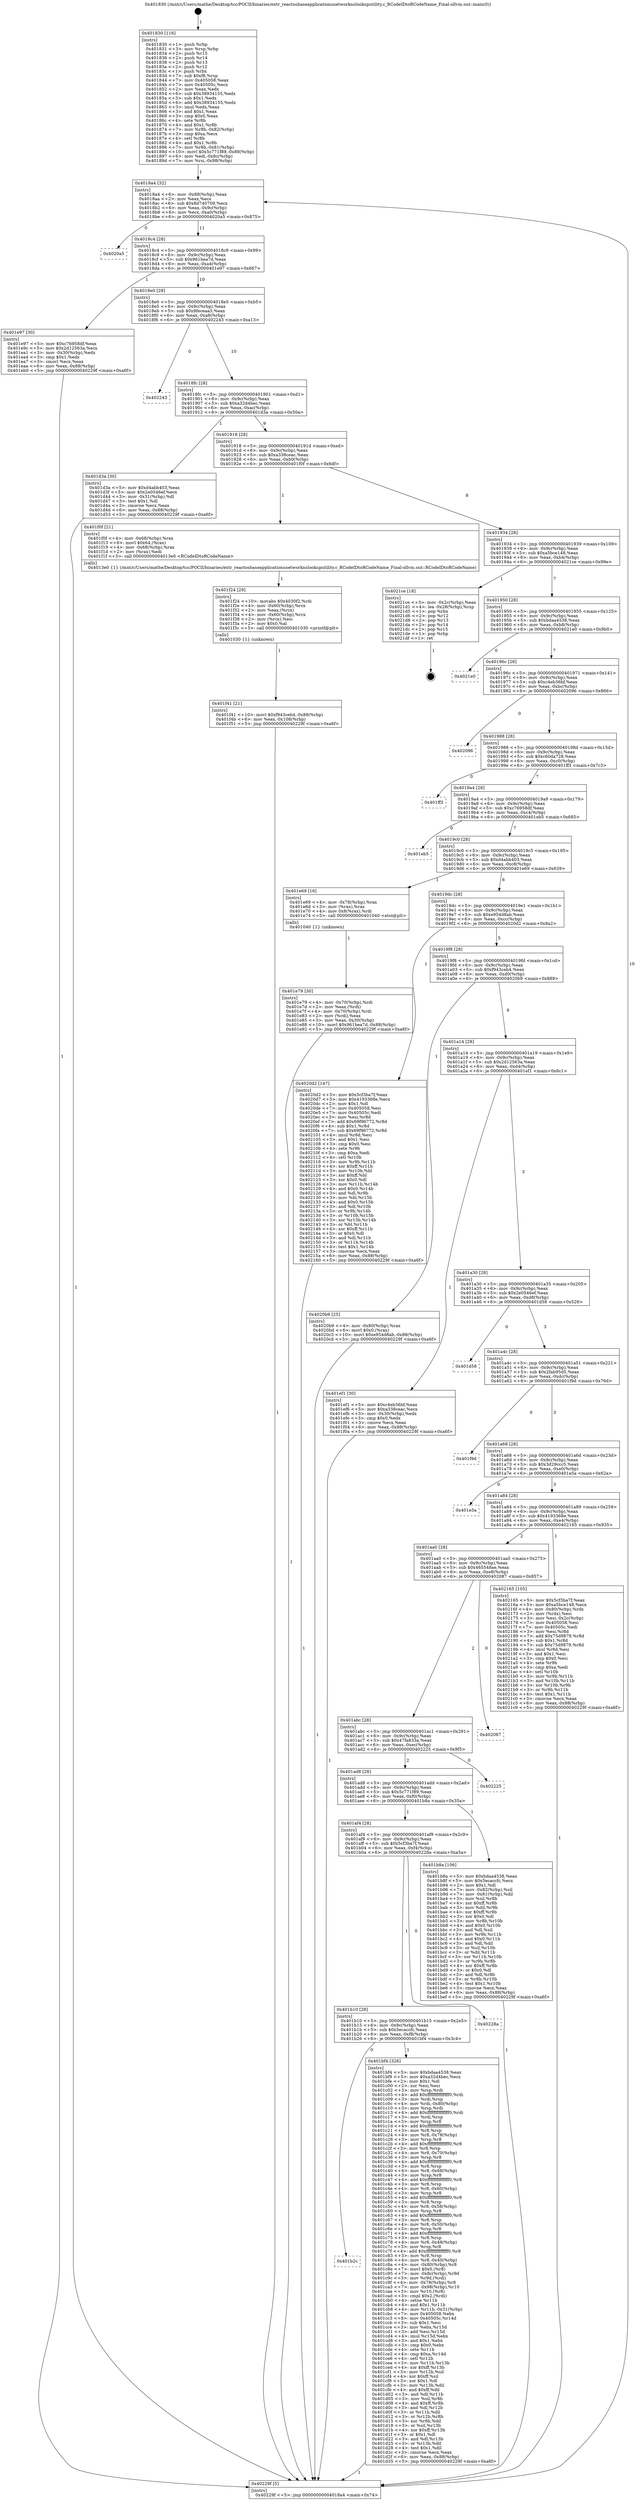 digraph "0x401830" {
  label = "0x401830 (/mnt/c/Users/mathe/Desktop/tcc/POCII/binaries/extr_reactosbaseapplicationsnetworknslookuputility.c_RCodeIDtoRCodeName_Final-ollvm.out::main(0))"
  labelloc = "t"
  node[shape=record]

  Entry [label="",width=0.3,height=0.3,shape=circle,fillcolor=black,style=filled]
  "0x4018a4" [label="{
     0x4018a4 [32]\l
     | [instrs]\l
     &nbsp;&nbsp;0x4018a4 \<+6\>: mov -0x88(%rbp),%eax\l
     &nbsp;&nbsp;0x4018aa \<+2\>: mov %eax,%ecx\l
     &nbsp;&nbsp;0x4018ac \<+6\>: sub $0x8d740709,%ecx\l
     &nbsp;&nbsp;0x4018b2 \<+6\>: mov %eax,-0x9c(%rbp)\l
     &nbsp;&nbsp;0x4018b8 \<+6\>: mov %ecx,-0xa0(%rbp)\l
     &nbsp;&nbsp;0x4018be \<+6\>: je 00000000004020a5 \<main+0x875\>\l
  }"]
  "0x4020a5" [label="{
     0x4020a5\l
  }", style=dashed]
  "0x4018c4" [label="{
     0x4018c4 [28]\l
     | [instrs]\l
     &nbsp;&nbsp;0x4018c4 \<+5\>: jmp 00000000004018c9 \<main+0x99\>\l
     &nbsp;&nbsp;0x4018c9 \<+6\>: mov -0x9c(%rbp),%eax\l
     &nbsp;&nbsp;0x4018cf \<+5\>: sub $0x961bea7d,%eax\l
     &nbsp;&nbsp;0x4018d4 \<+6\>: mov %eax,-0xa4(%rbp)\l
     &nbsp;&nbsp;0x4018da \<+6\>: je 0000000000401e97 \<main+0x667\>\l
  }"]
  Exit [label="",width=0.3,height=0.3,shape=circle,fillcolor=black,style=filled,peripheries=2]
  "0x401e97" [label="{
     0x401e97 [30]\l
     | [instrs]\l
     &nbsp;&nbsp;0x401e97 \<+5\>: mov $0xc76958df,%eax\l
     &nbsp;&nbsp;0x401e9c \<+5\>: mov $0x2d12563a,%ecx\l
     &nbsp;&nbsp;0x401ea1 \<+3\>: mov -0x30(%rbp),%edx\l
     &nbsp;&nbsp;0x401ea4 \<+3\>: cmp $0x1,%edx\l
     &nbsp;&nbsp;0x401ea7 \<+3\>: cmovl %ecx,%eax\l
     &nbsp;&nbsp;0x401eaa \<+6\>: mov %eax,-0x88(%rbp)\l
     &nbsp;&nbsp;0x401eb0 \<+5\>: jmp 000000000040229f \<main+0xa6f\>\l
  }"]
  "0x4018e0" [label="{
     0x4018e0 [28]\l
     | [instrs]\l
     &nbsp;&nbsp;0x4018e0 \<+5\>: jmp 00000000004018e5 \<main+0xb5\>\l
     &nbsp;&nbsp;0x4018e5 \<+6\>: mov -0x9c(%rbp),%eax\l
     &nbsp;&nbsp;0x4018eb \<+5\>: sub $0x9feceaa3,%eax\l
     &nbsp;&nbsp;0x4018f0 \<+6\>: mov %eax,-0xa8(%rbp)\l
     &nbsp;&nbsp;0x4018f6 \<+6\>: je 0000000000402243 \<main+0xa13\>\l
  }"]
  "0x401f41" [label="{
     0x401f41 [21]\l
     | [instrs]\l
     &nbsp;&nbsp;0x401f41 \<+10\>: movl $0xf943ceb4,-0x88(%rbp)\l
     &nbsp;&nbsp;0x401f4b \<+6\>: mov %eax,-0x108(%rbp)\l
     &nbsp;&nbsp;0x401f51 \<+5\>: jmp 000000000040229f \<main+0xa6f\>\l
  }"]
  "0x402243" [label="{
     0x402243\l
  }", style=dashed]
  "0x4018fc" [label="{
     0x4018fc [28]\l
     | [instrs]\l
     &nbsp;&nbsp;0x4018fc \<+5\>: jmp 0000000000401901 \<main+0xd1\>\l
     &nbsp;&nbsp;0x401901 \<+6\>: mov -0x9c(%rbp),%eax\l
     &nbsp;&nbsp;0x401907 \<+5\>: sub $0xa32d4bec,%eax\l
     &nbsp;&nbsp;0x40190c \<+6\>: mov %eax,-0xac(%rbp)\l
     &nbsp;&nbsp;0x401912 \<+6\>: je 0000000000401d3a \<main+0x50a\>\l
  }"]
  "0x401f24" [label="{
     0x401f24 [29]\l
     | [instrs]\l
     &nbsp;&nbsp;0x401f24 \<+10\>: movabs $0x4030f2,%rdi\l
     &nbsp;&nbsp;0x401f2e \<+4\>: mov -0x60(%rbp),%rcx\l
     &nbsp;&nbsp;0x401f32 \<+2\>: mov %eax,(%rcx)\l
     &nbsp;&nbsp;0x401f34 \<+4\>: mov -0x60(%rbp),%rcx\l
     &nbsp;&nbsp;0x401f38 \<+2\>: mov (%rcx),%esi\l
     &nbsp;&nbsp;0x401f3a \<+2\>: mov $0x0,%al\l
     &nbsp;&nbsp;0x401f3c \<+5\>: call 0000000000401030 \<printf@plt\>\l
     | [calls]\l
     &nbsp;&nbsp;0x401030 \{1\} (unknown)\l
  }"]
  "0x401d3a" [label="{
     0x401d3a [30]\l
     | [instrs]\l
     &nbsp;&nbsp;0x401d3a \<+5\>: mov $0xd4abb403,%eax\l
     &nbsp;&nbsp;0x401d3f \<+5\>: mov $0x2e0546ef,%ecx\l
     &nbsp;&nbsp;0x401d44 \<+3\>: mov -0x31(%rbp),%dl\l
     &nbsp;&nbsp;0x401d47 \<+3\>: test $0x1,%dl\l
     &nbsp;&nbsp;0x401d4a \<+3\>: cmovne %ecx,%eax\l
     &nbsp;&nbsp;0x401d4d \<+6\>: mov %eax,-0x88(%rbp)\l
     &nbsp;&nbsp;0x401d53 \<+5\>: jmp 000000000040229f \<main+0xa6f\>\l
  }"]
  "0x401918" [label="{
     0x401918 [28]\l
     | [instrs]\l
     &nbsp;&nbsp;0x401918 \<+5\>: jmp 000000000040191d \<main+0xed\>\l
     &nbsp;&nbsp;0x40191d \<+6\>: mov -0x9c(%rbp),%eax\l
     &nbsp;&nbsp;0x401923 \<+5\>: sub $0xa338ceac,%eax\l
     &nbsp;&nbsp;0x401928 \<+6\>: mov %eax,-0xb0(%rbp)\l
     &nbsp;&nbsp;0x40192e \<+6\>: je 0000000000401f0f \<main+0x6df\>\l
  }"]
  "0x401e79" [label="{
     0x401e79 [30]\l
     | [instrs]\l
     &nbsp;&nbsp;0x401e79 \<+4\>: mov -0x70(%rbp),%rdi\l
     &nbsp;&nbsp;0x401e7d \<+2\>: mov %eax,(%rdi)\l
     &nbsp;&nbsp;0x401e7f \<+4\>: mov -0x70(%rbp),%rdi\l
     &nbsp;&nbsp;0x401e83 \<+2\>: mov (%rdi),%eax\l
     &nbsp;&nbsp;0x401e85 \<+3\>: mov %eax,-0x30(%rbp)\l
     &nbsp;&nbsp;0x401e88 \<+10\>: movl $0x961bea7d,-0x88(%rbp)\l
     &nbsp;&nbsp;0x401e92 \<+5\>: jmp 000000000040229f \<main+0xa6f\>\l
  }"]
  "0x401f0f" [label="{
     0x401f0f [21]\l
     | [instrs]\l
     &nbsp;&nbsp;0x401f0f \<+4\>: mov -0x68(%rbp),%rax\l
     &nbsp;&nbsp;0x401f13 \<+6\>: movl $0x64,(%rax)\l
     &nbsp;&nbsp;0x401f19 \<+4\>: mov -0x68(%rbp),%rax\l
     &nbsp;&nbsp;0x401f1d \<+2\>: mov (%rax),%edi\l
     &nbsp;&nbsp;0x401f1f \<+5\>: call 00000000004013e0 \<RCodeIDtoRCodeName\>\l
     | [calls]\l
     &nbsp;&nbsp;0x4013e0 \{1\} (/mnt/c/Users/mathe/Desktop/tcc/POCII/binaries/extr_reactosbaseapplicationsnetworknslookuputility.c_RCodeIDtoRCodeName_Final-ollvm.out::RCodeIDtoRCodeName)\l
  }"]
  "0x401934" [label="{
     0x401934 [28]\l
     | [instrs]\l
     &nbsp;&nbsp;0x401934 \<+5\>: jmp 0000000000401939 \<main+0x109\>\l
     &nbsp;&nbsp;0x401939 \<+6\>: mov -0x9c(%rbp),%eax\l
     &nbsp;&nbsp;0x40193f \<+5\>: sub $0xa5bce148,%eax\l
     &nbsp;&nbsp;0x401944 \<+6\>: mov %eax,-0xb4(%rbp)\l
     &nbsp;&nbsp;0x40194a \<+6\>: je 00000000004021ce \<main+0x99e\>\l
  }"]
  "0x401b2c" [label="{
     0x401b2c\l
  }", style=dashed]
  "0x4021ce" [label="{
     0x4021ce [18]\l
     | [instrs]\l
     &nbsp;&nbsp;0x4021ce \<+3\>: mov -0x2c(%rbp),%eax\l
     &nbsp;&nbsp;0x4021d1 \<+4\>: lea -0x28(%rbp),%rsp\l
     &nbsp;&nbsp;0x4021d5 \<+1\>: pop %rbx\l
     &nbsp;&nbsp;0x4021d6 \<+2\>: pop %r12\l
     &nbsp;&nbsp;0x4021d8 \<+2\>: pop %r13\l
     &nbsp;&nbsp;0x4021da \<+2\>: pop %r14\l
     &nbsp;&nbsp;0x4021dc \<+2\>: pop %r15\l
     &nbsp;&nbsp;0x4021de \<+1\>: pop %rbp\l
     &nbsp;&nbsp;0x4021df \<+1\>: ret\l
  }"]
  "0x401950" [label="{
     0x401950 [28]\l
     | [instrs]\l
     &nbsp;&nbsp;0x401950 \<+5\>: jmp 0000000000401955 \<main+0x125\>\l
     &nbsp;&nbsp;0x401955 \<+6\>: mov -0x9c(%rbp),%eax\l
     &nbsp;&nbsp;0x40195b \<+5\>: sub $0xbdaa4538,%eax\l
     &nbsp;&nbsp;0x401960 \<+6\>: mov %eax,-0xb8(%rbp)\l
     &nbsp;&nbsp;0x401966 \<+6\>: je 00000000004021e0 \<main+0x9b0\>\l
  }"]
  "0x401bf4" [label="{
     0x401bf4 [326]\l
     | [instrs]\l
     &nbsp;&nbsp;0x401bf4 \<+5\>: mov $0xbdaa4538,%eax\l
     &nbsp;&nbsp;0x401bf9 \<+5\>: mov $0xa32d4bec,%ecx\l
     &nbsp;&nbsp;0x401bfe \<+2\>: mov $0x1,%dl\l
     &nbsp;&nbsp;0x401c00 \<+2\>: xor %esi,%esi\l
     &nbsp;&nbsp;0x401c02 \<+3\>: mov %rsp,%rdi\l
     &nbsp;&nbsp;0x401c05 \<+4\>: add $0xfffffffffffffff0,%rdi\l
     &nbsp;&nbsp;0x401c09 \<+3\>: mov %rdi,%rsp\l
     &nbsp;&nbsp;0x401c0c \<+4\>: mov %rdi,-0x80(%rbp)\l
     &nbsp;&nbsp;0x401c10 \<+3\>: mov %rsp,%rdi\l
     &nbsp;&nbsp;0x401c13 \<+4\>: add $0xfffffffffffffff0,%rdi\l
     &nbsp;&nbsp;0x401c17 \<+3\>: mov %rdi,%rsp\l
     &nbsp;&nbsp;0x401c1a \<+3\>: mov %rsp,%r8\l
     &nbsp;&nbsp;0x401c1d \<+4\>: add $0xfffffffffffffff0,%r8\l
     &nbsp;&nbsp;0x401c21 \<+3\>: mov %r8,%rsp\l
     &nbsp;&nbsp;0x401c24 \<+4\>: mov %r8,-0x78(%rbp)\l
     &nbsp;&nbsp;0x401c28 \<+3\>: mov %rsp,%r8\l
     &nbsp;&nbsp;0x401c2b \<+4\>: add $0xfffffffffffffff0,%r8\l
     &nbsp;&nbsp;0x401c2f \<+3\>: mov %r8,%rsp\l
     &nbsp;&nbsp;0x401c32 \<+4\>: mov %r8,-0x70(%rbp)\l
     &nbsp;&nbsp;0x401c36 \<+3\>: mov %rsp,%r8\l
     &nbsp;&nbsp;0x401c39 \<+4\>: add $0xfffffffffffffff0,%r8\l
     &nbsp;&nbsp;0x401c3d \<+3\>: mov %r8,%rsp\l
     &nbsp;&nbsp;0x401c40 \<+4\>: mov %r8,-0x68(%rbp)\l
     &nbsp;&nbsp;0x401c44 \<+3\>: mov %rsp,%r8\l
     &nbsp;&nbsp;0x401c47 \<+4\>: add $0xfffffffffffffff0,%r8\l
     &nbsp;&nbsp;0x401c4b \<+3\>: mov %r8,%rsp\l
     &nbsp;&nbsp;0x401c4e \<+4\>: mov %r8,-0x60(%rbp)\l
     &nbsp;&nbsp;0x401c52 \<+3\>: mov %rsp,%r8\l
     &nbsp;&nbsp;0x401c55 \<+4\>: add $0xfffffffffffffff0,%r8\l
     &nbsp;&nbsp;0x401c59 \<+3\>: mov %r8,%rsp\l
     &nbsp;&nbsp;0x401c5c \<+4\>: mov %r8,-0x58(%rbp)\l
     &nbsp;&nbsp;0x401c60 \<+3\>: mov %rsp,%r8\l
     &nbsp;&nbsp;0x401c63 \<+4\>: add $0xfffffffffffffff0,%r8\l
     &nbsp;&nbsp;0x401c67 \<+3\>: mov %r8,%rsp\l
     &nbsp;&nbsp;0x401c6a \<+4\>: mov %r8,-0x50(%rbp)\l
     &nbsp;&nbsp;0x401c6e \<+3\>: mov %rsp,%r8\l
     &nbsp;&nbsp;0x401c71 \<+4\>: add $0xfffffffffffffff0,%r8\l
     &nbsp;&nbsp;0x401c75 \<+3\>: mov %r8,%rsp\l
     &nbsp;&nbsp;0x401c78 \<+4\>: mov %r8,-0x48(%rbp)\l
     &nbsp;&nbsp;0x401c7c \<+3\>: mov %rsp,%r8\l
     &nbsp;&nbsp;0x401c7f \<+4\>: add $0xfffffffffffffff0,%r8\l
     &nbsp;&nbsp;0x401c83 \<+3\>: mov %r8,%rsp\l
     &nbsp;&nbsp;0x401c86 \<+4\>: mov %r8,-0x40(%rbp)\l
     &nbsp;&nbsp;0x401c8a \<+4\>: mov -0x80(%rbp),%r8\l
     &nbsp;&nbsp;0x401c8e \<+7\>: movl $0x0,(%r8)\l
     &nbsp;&nbsp;0x401c95 \<+7\>: mov -0x8c(%rbp),%r9d\l
     &nbsp;&nbsp;0x401c9c \<+3\>: mov %r9d,(%rdi)\l
     &nbsp;&nbsp;0x401c9f \<+4\>: mov -0x78(%rbp),%r8\l
     &nbsp;&nbsp;0x401ca3 \<+7\>: mov -0x98(%rbp),%r10\l
     &nbsp;&nbsp;0x401caa \<+3\>: mov %r10,(%r8)\l
     &nbsp;&nbsp;0x401cad \<+3\>: cmpl $0x2,(%rdi)\l
     &nbsp;&nbsp;0x401cb0 \<+4\>: setne %r11b\l
     &nbsp;&nbsp;0x401cb4 \<+4\>: and $0x1,%r11b\l
     &nbsp;&nbsp;0x401cb8 \<+4\>: mov %r11b,-0x31(%rbp)\l
     &nbsp;&nbsp;0x401cbc \<+7\>: mov 0x405058,%ebx\l
     &nbsp;&nbsp;0x401cc3 \<+8\>: mov 0x40505c,%r14d\l
     &nbsp;&nbsp;0x401ccb \<+3\>: sub $0x1,%esi\l
     &nbsp;&nbsp;0x401cce \<+3\>: mov %ebx,%r15d\l
     &nbsp;&nbsp;0x401cd1 \<+3\>: add %esi,%r15d\l
     &nbsp;&nbsp;0x401cd4 \<+4\>: imul %r15d,%ebx\l
     &nbsp;&nbsp;0x401cd8 \<+3\>: and $0x1,%ebx\l
     &nbsp;&nbsp;0x401cdb \<+3\>: cmp $0x0,%ebx\l
     &nbsp;&nbsp;0x401cde \<+4\>: sete %r11b\l
     &nbsp;&nbsp;0x401ce2 \<+4\>: cmp $0xa,%r14d\l
     &nbsp;&nbsp;0x401ce6 \<+4\>: setl %r12b\l
     &nbsp;&nbsp;0x401cea \<+3\>: mov %r11b,%r13b\l
     &nbsp;&nbsp;0x401ced \<+4\>: xor $0xff,%r13b\l
     &nbsp;&nbsp;0x401cf1 \<+3\>: mov %r12b,%sil\l
     &nbsp;&nbsp;0x401cf4 \<+4\>: xor $0xff,%sil\l
     &nbsp;&nbsp;0x401cf8 \<+3\>: xor $0x1,%dl\l
     &nbsp;&nbsp;0x401cfb \<+3\>: mov %r13b,%dil\l
     &nbsp;&nbsp;0x401cfe \<+4\>: and $0xff,%dil\l
     &nbsp;&nbsp;0x401d02 \<+3\>: and %dl,%r11b\l
     &nbsp;&nbsp;0x401d05 \<+3\>: mov %sil,%r8b\l
     &nbsp;&nbsp;0x401d08 \<+4\>: and $0xff,%r8b\l
     &nbsp;&nbsp;0x401d0c \<+3\>: and %dl,%r12b\l
     &nbsp;&nbsp;0x401d0f \<+3\>: or %r11b,%dil\l
     &nbsp;&nbsp;0x401d12 \<+3\>: or %r12b,%r8b\l
     &nbsp;&nbsp;0x401d15 \<+3\>: xor %r8b,%dil\l
     &nbsp;&nbsp;0x401d18 \<+3\>: or %sil,%r13b\l
     &nbsp;&nbsp;0x401d1b \<+4\>: xor $0xff,%r13b\l
     &nbsp;&nbsp;0x401d1f \<+3\>: or $0x1,%dl\l
     &nbsp;&nbsp;0x401d22 \<+3\>: and %dl,%r13b\l
     &nbsp;&nbsp;0x401d25 \<+3\>: or %r13b,%dil\l
     &nbsp;&nbsp;0x401d28 \<+4\>: test $0x1,%dil\l
     &nbsp;&nbsp;0x401d2c \<+3\>: cmovne %ecx,%eax\l
     &nbsp;&nbsp;0x401d2f \<+6\>: mov %eax,-0x88(%rbp)\l
     &nbsp;&nbsp;0x401d35 \<+5\>: jmp 000000000040229f \<main+0xa6f\>\l
  }"]
  "0x4021e0" [label="{
     0x4021e0\l
  }", style=dashed]
  "0x40196c" [label="{
     0x40196c [28]\l
     | [instrs]\l
     &nbsp;&nbsp;0x40196c \<+5\>: jmp 0000000000401971 \<main+0x141\>\l
     &nbsp;&nbsp;0x401971 \<+6\>: mov -0x9c(%rbp),%eax\l
     &nbsp;&nbsp;0x401977 \<+5\>: sub $0xc4eb36bf,%eax\l
     &nbsp;&nbsp;0x40197c \<+6\>: mov %eax,-0xbc(%rbp)\l
     &nbsp;&nbsp;0x401982 \<+6\>: je 0000000000402096 \<main+0x866\>\l
  }"]
  "0x401b10" [label="{
     0x401b10 [28]\l
     | [instrs]\l
     &nbsp;&nbsp;0x401b10 \<+5\>: jmp 0000000000401b15 \<main+0x2e5\>\l
     &nbsp;&nbsp;0x401b15 \<+6\>: mov -0x9c(%rbp),%eax\l
     &nbsp;&nbsp;0x401b1b \<+5\>: sub $0x5ecaccfc,%eax\l
     &nbsp;&nbsp;0x401b20 \<+6\>: mov %eax,-0xf8(%rbp)\l
     &nbsp;&nbsp;0x401b26 \<+6\>: je 0000000000401bf4 \<main+0x3c4\>\l
  }"]
  "0x402096" [label="{
     0x402096\l
  }", style=dashed]
  "0x401988" [label="{
     0x401988 [28]\l
     | [instrs]\l
     &nbsp;&nbsp;0x401988 \<+5\>: jmp 000000000040198d \<main+0x15d\>\l
     &nbsp;&nbsp;0x40198d \<+6\>: mov -0x9c(%rbp),%eax\l
     &nbsp;&nbsp;0x401993 \<+5\>: sub $0xc60da728,%eax\l
     &nbsp;&nbsp;0x401998 \<+6\>: mov %eax,-0xc0(%rbp)\l
     &nbsp;&nbsp;0x40199e \<+6\>: je 0000000000401ff3 \<main+0x7c3\>\l
  }"]
  "0x40228a" [label="{
     0x40228a\l
  }", style=dashed]
  "0x401ff3" [label="{
     0x401ff3\l
  }", style=dashed]
  "0x4019a4" [label="{
     0x4019a4 [28]\l
     | [instrs]\l
     &nbsp;&nbsp;0x4019a4 \<+5\>: jmp 00000000004019a9 \<main+0x179\>\l
     &nbsp;&nbsp;0x4019a9 \<+6\>: mov -0x9c(%rbp),%eax\l
     &nbsp;&nbsp;0x4019af \<+5\>: sub $0xc76958df,%eax\l
     &nbsp;&nbsp;0x4019b4 \<+6\>: mov %eax,-0xc4(%rbp)\l
     &nbsp;&nbsp;0x4019ba \<+6\>: je 0000000000401eb5 \<main+0x685\>\l
  }"]
  "0x401830" [label="{
     0x401830 [116]\l
     | [instrs]\l
     &nbsp;&nbsp;0x401830 \<+1\>: push %rbp\l
     &nbsp;&nbsp;0x401831 \<+3\>: mov %rsp,%rbp\l
     &nbsp;&nbsp;0x401834 \<+2\>: push %r15\l
     &nbsp;&nbsp;0x401836 \<+2\>: push %r14\l
     &nbsp;&nbsp;0x401838 \<+2\>: push %r13\l
     &nbsp;&nbsp;0x40183a \<+2\>: push %r12\l
     &nbsp;&nbsp;0x40183c \<+1\>: push %rbx\l
     &nbsp;&nbsp;0x40183d \<+7\>: sub $0xf8,%rsp\l
     &nbsp;&nbsp;0x401844 \<+7\>: mov 0x405058,%eax\l
     &nbsp;&nbsp;0x40184b \<+7\>: mov 0x40505c,%ecx\l
     &nbsp;&nbsp;0x401852 \<+2\>: mov %eax,%edx\l
     &nbsp;&nbsp;0x401854 \<+6\>: sub $0x38934155,%edx\l
     &nbsp;&nbsp;0x40185a \<+3\>: sub $0x1,%edx\l
     &nbsp;&nbsp;0x40185d \<+6\>: add $0x38934155,%edx\l
     &nbsp;&nbsp;0x401863 \<+3\>: imul %edx,%eax\l
     &nbsp;&nbsp;0x401866 \<+3\>: and $0x1,%eax\l
     &nbsp;&nbsp;0x401869 \<+3\>: cmp $0x0,%eax\l
     &nbsp;&nbsp;0x40186c \<+4\>: sete %r8b\l
     &nbsp;&nbsp;0x401870 \<+4\>: and $0x1,%r8b\l
     &nbsp;&nbsp;0x401874 \<+7\>: mov %r8b,-0x82(%rbp)\l
     &nbsp;&nbsp;0x40187b \<+3\>: cmp $0xa,%ecx\l
     &nbsp;&nbsp;0x40187e \<+4\>: setl %r8b\l
     &nbsp;&nbsp;0x401882 \<+4\>: and $0x1,%r8b\l
     &nbsp;&nbsp;0x401886 \<+7\>: mov %r8b,-0x81(%rbp)\l
     &nbsp;&nbsp;0x40188d \<+10\>: movl $0x5c771f89,-0x88(%rbp)\l
     &nbsp;&nbsp;0x401897 \<+6\>: mov %edi,-0x8c(%rbp)\l
     &nbsp;&nbsp;0x40189d \<+7\>: mov %rsi,-0x98(%rbp)\l
  }"]
  "0x401eb5" [label="{
     0x401eb5\l
  }", style=dashed]
  "0x4019c0" [label="{
     0x4019c0 [28]\l
     | [instrs]\l
     &nbsp;&nbsp;0x4019c0 \<+5\>: jmp 00000000004019c5 \<main+0x195\>\l
     &nbsp;&nbsp;0x4019c5 \<+6\>: mov -0x9c(%rbp),%eax\l
     &nbsp;&nbsp;0x4019cb \<+5\>: sub $0xd4abb403,%eax\l
     &nbsp;&nbsp;0x4019d0 \<+6\>: mov %eax,-0xc8(%rbp)\l
     &nbsp;&nbsp;0x4019d6 \<+6\>: je 0000000000401e69 \<main+0x639\>\l
  }"]
  "0x40229f" [label="{
     0x40229f [5]\l
     | [instrs]\l
     &nbsp;&nbsp;0x40229f \<+5\>: jmp 00000000004018a4 \<main+0x74\>\l
  }"]
  "0x401e69" [label="{
     0x401e69 [16]\l
     | [instrs]\l
     &nbsp;&nbsp;0x401e69 \<+4\>: mov -0x78(%rbp),%rax\l
     &nbsp;&nbsp;0x401e6d \<+3\>: mov (%rax),%rax\l
     &nbsp;&nbsp;0x401e70 \<+4\>: mov 0x8(%rax),%rdi\l
     &nbsp;&nbsp;0x401e74 \<+5\>: call 0000000000401040 \<atoi@plt\>\l
     | [calls]\l
     &nbsp;&nbsp;0x401040 \{1\} (unknown)\l
  }"]
  "0x4019dc" [label="{
     0x4019dc [28]\l
     | [instrs]\l
     &nbsp;&nbsp;0x4019dc \<+5\>: jmp 00000000004019e1 \<main+0x1b1\>\l
     &nbsp;&nbsp;0x4019e1 \<+6\>: mov -0x9c(%rbp),%eax\l
     &nbsp;&nbsp;0x4019e7 \<+5\>: sub $0xe954d8ab,%eax\l
     &nbsp;&nbsp;0x4019ec \<+6\>: mov %eax,-0xcc(%rbp)\l
     &nbsp;&nbsp;0x4019f2 \<+6\>: je 00000000004020d2 \<main+0x8a2\>\l
  }"]
  "0x401af4" [label="{
     0x401af4 [28]\l
     | [instrs]\l
     &nbsp;&nbsp;0x401af4 \<+5\>: jmp 0000000000401af9 \<main+0x2c9\>\l
     &nbsp;&nbsp;0x401af9 \<+6\>: mov -0x9c(%rbp),%eax\l
     &nbsp;&nbsp;0x401aff \<+5\>: sub $0x5cf3ba7f,%eax\l
     &nbsp;&nbsp;0x401b04 \<+6\>: mov %eax,-0xf4(%rbp)\l
     &nbsp;&nbsp;0x401b0a \<+6\>: je 000000000040228a \<main+0xa5a\>\l
  }"]
  "0x4020d2" [label="{
     0x4020d2 [147]\l
     | [instrs]\l
     &nbsp;&nbsp;0x4020d2 \<+5\>: mov $0x5cf3ba7f,%eax\l
     &nbsp;&nbsp;0x4020d7 \<+5\>: mov $0x4193368e,%ecx\l
     &nbsp;&nbsp;0x4020dc \<+2\>: mov $0x1,%dl\l
     &nbsp;&nbsp;0x4020de \<+7\>: mov 0x405058,%esi\l
     &nbsp;&nbsp;0x4020e5 \<+7\>: mov 0x40505c,%edi\l
     &nbsp;&nbsp;0x4020ec \<+3\>: mov %esi,%r8d\l
     &nbsp;&nbsp;0x4020ef \<+7\>: add $0x69f96772,%r8d\l
     &nbsp;&nbsp;0x4020f6 \<+4\>: sub $0x1,%r8d\l
     &nbsp;&nbsp;0x4020fa \<+7\>: sub $0x69f96772,%r8d\l
     &nbsp;&nbsp;0x402101 \<+4\>: imul %r8d,%esi\l
     &nbsp;&nbsp;0x402105 \<+3\>: and $0x1,%esi\l
     &nbsp;&nbsp;0x402108 \<+3\>: cmp $0x0,%esi\l
     &nbsp;&nbsp;0x40210b \<+4\>: sete %r9b\l
     &nbsp;&nbsp;0x40210f \<+3\>: cmp $0xa,%edi\l
     &nbsp;&nbsp;0x402112 \<+4\>: setl %r10b\l
     &nbsp;&nbsp;0x402116 \<+3\>: mov %r9b,%r11b\l
     &nbsp;&nbsp;0x402119 \<+4\>: xor $0xff,%r11b\l
     &nbsp;&nbsp;0x40211d \<+3\>: mov %r10b,%bl\l
     &nbsp;&nbsp;0x402120 \<+3\>: xor $0xff,%bl\l
     &nbsp;&nbsp;0x402123 \<+3\>: xor $0x0,%dl\l
     &nbsp;&nbsp;0x402126 \<+3\>: mov %r11b,%r14b\l
     &nbsp;&nbsp;0x402129 \<+4\>: and $0x0,%r14b\l
     &nbsp;&nbsp;0x40212d \<+3\>: and %dl,%r9b\l
     &nbsp;&nbsp;0x402130 \<+3\>: mov %bl,%r15b\l
     &nbsp;&nbsp;0x402133 \<+4\>: and $0x0,%r15b\l
     &nbsp;&nbsp;0x402137 \<+3\>: and %dl,%r10b\l
     &nbsp;&nbsp;0x40213a \<+3\>: or %r9b,%r14b\l
     &nbsp;&nbsp;0x40213d \<+3\>: or %r10b,%r15b\l
     &nbsp;&nbsp;0x402140 \<+3\>: xor %r15b,%r14b\l
     &nbsp;&nbsp;0x402143 \<+3\>: or %bl,%r11b\l
     &nbsp;&nbsp;0x402146 \<+4\>: xor $0xff,%r11b\l
     &nbsp;&nbsp;0x40214a \<+3\>: or $0x0,%dl\l
     &nbsp;&nbsp;0x40214d \<+3\>: and %dl,%r11b\l
     &nbsp;&nbsp;0x402150 \<+3\>: or %r11b,%r14b\l
     &nbsp;&nbsp;0x402153 \<+4\>: test $0x1,%r14b\l
     &nbsp;&nbsp;0x402157 \<+3\>: cmovne %ecx,%eax\l
     &nbsp;&nbsp;0x40215a \<+6\>: mov %eax,-0x88(%rbp)\l
     &nbsp;&nbsp;0x402160 \<+5\>: jmp 000000000040229f \<main+0xa6f\>\l
  }"]
  "0x4019f8" [label="{
     0x4019f8 [28]\l
     | [instrs]\l
     &nbsp;&nbsp;0x4019f8 \<+5\>: jmp 00000000004019fd \<main+0x1cd\>\l
     &nbsp;&nbsp;0x4019fd \<+6\>: mov -0x9c(%rbp),%eax\l
     &nbsp;&nbsp;0x401a03 \<+5\>: sub $0xf943ceb4,%eax\l
     &nbsp;&nbsp;0x401a08 \<+6\>: mov %eax,-0xd0(%rbp)\l
     &nbsp;&nbsp;0x401a0e \<+6\>: je 00000000004020b9 \<main+0x889\>\l
  }"]
  "0x401b8a" [label="{
     0x401b8a [106]\l
     | [instrs]\l
     &nbsp;&nbsp;0x401b8a \<+5\>: mov $0xbdaa4538,%eax\l
     &nbsp;&nbsp;0x401b8f \<+5\>: mov $0x5ecaccfc,%ecx\l
     &nbsp;&nbsp;0x401b94 \<+2\>: mov $0x1,%dl\l
     &nbsp;&nbsp;0x401b96 \<+7\>: mov -0x82(%rbp),%sil\l
     &nbsp;&nbsp;0x401b9d \<+7\>: mov -0x81(%rbp),%dil\l
     &nbsp;&nbsp;0x401ba4 \<+3\>: mov %sil,%r8b\l
     &nbsp;&nbsp;0x401ba7 \<+4\>: xor $0xff,%r8b\l
     &nbsp;&nbsp;0x401bab \<+3\>: mov %dil,%r9b\l
     &nbsp;&nbsp;0x401bae \<+4\>: xor $0xff,%r9b\l
     &nbsp;&nbsp;0x401bb2 \<+3\>: xor $0x0,%dl\l
     &nbsp;&nbsp;0x401bb5 \<+3\>: mov %r8b,%r10b\l
     &nbsp;&nbsp;0x401bb8 \<+4\>: and $0x0,%r10b\l
     &nbsp;&nbsp;0x401bbc \<+3\>: and %dl,%sil\l
     &nbsp;&nbsp;0x401bbf \<+3\>: mov %r9b,%r11b\l
     &nbsp;&nbsp;0x401bc2 \<+4\>: and $0x0,%r11b\l
     &nbsp;&nbsp;0x401bc6 \<+3\>: and %dl,%dil\l
     &nbsp;&nbsp;0x401bc9 \<+3\>: or %sil,%r10b\l
     &nbsp;&nbsp;0x401bcc \<+3\>: or %dil,%r11b\l
     &nbsp;&nbsp;0x401bcf \<+3\>: xor %r11b,%r10b\l
     &nbsp;&nbsp;0x401bd2 \<+3\>: or %r9b,%r8b\l
     &nbsp;&nbsp;0x401bd5 \<+4\>: xor $0xff,%r8b\l
     &nbsp;&nbsp;0x401bd9 \<+3\>: or $0x0,%dl\l
     &nbsp;&nbsp;0x401bdc \<+3\>: and %dl,%r8b\l
     &nbsp;&nbsp;0x401bdf \<+3\>: or %r8b,%r10b\l
     &nbsp;&nbsp;0x401be2 \<+4\>: test $0x1,%r10b\l
     &nbsp;&nbsp;0x401be6 \<+3\>: cmovne %ecx,%eax\l
     &nbsp;&nbsp;0x401be9 \<+6\>: mov %eax,-0x88(%rbp)\l
     &nbsp;&nbsp;0x401bef \<+5\>: jmp 000000000040229f \<main+0xa6f\>\l
  }"]
  "0x4020b9" [label="{
     0x4020b9 [25]\l
     | [instrs]\l
     &nbsp;&nbsp;0x4020b9 \<+4\>: mov -0x80(%rbp),%rax\l
     &nbsp;&nbsp;0x4020bd \<+6\>: movl $0x0,(%rax)\l
     &nbsp;&nbsp;0x4020c3 \<+10\>: movl $0xe954d8ab,-0x88(%rbp)\l
     &nbsp;&nbsp;0x4020cd \<+5\>: jmp 000000000040229f \<main+0xa6f\>\l
  }"]
  "0x401a14" [label="{
     0x401a14 [28]\l
     | [instrs]\l
     &nbsp;&nbsp;0x401a14 \<+5\>: jmp 0000000000401a19 \<main+0x1e9\>\l
     &nbsp;&nbsp;0x401a19 \<+6\>: mov -0x9c(%rbp),%eax\l
     &nbsp;&nbsp;0x401a1f \<+5\>: sub $0x2d12563a,%eax\l
     &nbsp;&nbsp;0x401a24 \<+6\>: mov %eax,-0xd4(%rbp)\l
     &nbsp;&nbsp;0x401a2a \<+6\>: je 0000000000401ef1 \<main+0x6c1\>\l
  }"]
  "0x401ad8" [label="{
     0x401ad8 [28]\l
     | [instrs]\l
     &nbsp;&nbsp;0x401ad8 \<+5\>: jmp 0000000000401add \<main+0x2ad\>\l
     &nbsp;&nbsp;0x401add \<+6\>: mov -0x9c(%rbp),%eax\l
     &nbsp;&nbsp;0x401ae3 \<+5\>: sub $0x5c771f89,%eax\l
     &nbsp;&nbsp;0x401ae8 \<+6\>: mov %eax,-0xf0(%rbp)\l
     &nbsp;&nbsp;0x401aee \<+6\>: je 0000000000401b8a \<main+0x35a\>\l
  }"]
  "0x401ef1" [label="{
     0x401ef1 [30]\l
     | [instrs]\l
     &nbsp;&nbsp;0x401ef1 \<+5\>: mov $0xc4eb36bf,%eax\l
     &nbsp;&nbsp;0x401ef6 \<+5\>: mov $0xa338ceac,%ecx\l
     &nbsp;&nbsp;0x401efb \<+3\>: mov -0x30(%rbp),%edx\l
     &nbsp;&nbsp;0x401efe \<+3\>: cmp $0x0,%edx\l
     &nbsp;&nbsp;0x401f01 \<+3\>: cmove %ecx,%eax\l
     &nbsp;&nbsp;0x401f04 \<+6\>: mov %eax,-0x88(%rbp)\l
     &nbsp;&nbsp;0x401f0a \<+5\>: jmp 000000000040229f \<main+0xa6f\>\l
  }"]
  "0x401a30" [label="{
     0x401a30 [28]\l
     | [instrs]\l
     &nbsp;&nbsp;0x401a30 \<+5\>: jmp 0000000000401a35 \<main+0x205\>\l
     &nbsp;&nbsp;0x401a35 \<+6\>: mov -0x9c(%rbp),%eax\l
     &nbsp;&nbsp;0x401a3b \<+5\>: sub $0x2e0546ef,%eax\l
     &nbsp;&nbsp;0x401a40 \<+6\>: mov %eax,-0xd8(%rbp)\l
     &nbsp;&nbsp;0x401a46 \<+6\>: je 0000000000401d58 \<main+0x528\>\l
  }"]
  "0x402225" [label="{
     0x402225\l
  }", style=dashed]
  "0x401d58" [label="{
     0x401d58\l
  }", style=dashed]
  "0x401a4c" [label="{
     0x401a4c [28]\l
     | [instrs]\l
     &nbsp;&nbsp;0x401a4c \<+5\>: jmp 0000000000401a51 \<main+0x221\>\l
     &nbsp;&nbsp;0x401a51 \<+6\>: mov -0x9c(%rbp),%eax\l
     &nbsp;&nbsp;0x401a57 \<+5\>: sub $0x2fab95d5,%eax\l
     &nbsp;&nbsp;0x401a5c \<+6\>: mov %eax,-0xdc(%rbp)\l
     &nbsp;&nbsp;0x401a62 \<+6\>: je 0000000000401f9d \<main+0x76d\>\l
  }"]
  "0x401abc" [label="{
     0x401abc [28]\l
     | [instrs]\l
     &nbsp;&nbsp;0x401abc \<+5\>: jmp 0000000000401ac1 \<main+0x291\>\l
     &nbsp;&nbsp;0x401ac1 \<+6\>: mov -0x9c(%rbp),%eax\l
     &nbsp;&nbsp;0x401ac7 \<+5\>: sub $0x47fa833a,%eax\l
     &nbsp;&nbsp;0x401acc \<+6\>: mov %eax,-0xec(%rbp)\l
     &nbsp;&nbsp;0x401ad2 \<+6\>: je 0000000000402225 \<main+0x9f5\>\l
  }"]
  "0x401f9d" [label="{
     0x401f9d\l
  }", style=dashed]
  "0x401a68" [label="{
     0x401a68 [28]\l
     | [instrs]\l
     &nbsp;&nbsp;0x401a68 \<+5\>: jmp 0000000000401a6d \<main+0x23d\>\l
     &nbsp;&nbsp;0x401a6d \<+6\>: mov -0x9c(%rbp),%eax\l
     &nbsp;&nbsp;0x401a73 \<+5\>: sub $0x3d29ccc5,%eax\l
     &nbsp;&nbsp;0x401a78 \<+6\>: mov %eax,-0xe0(%rbp)\l
     &nbsp;&nbsp;0x401a7e \<+6\>: je 0000000000401e5a \<main+0x62a\>\l
  }"]
  "0x402087" [label="{
     0x402087\l
  }", style=dashed]
  "0x401e5a" [label="{
     0x401e5a\l
  }", style=dashed]
  "0x401a84" [label="{
     0x401a84 [28]\l
     | [instrs]\l
     &nbsp;&nbsp;0x401a84 \<+5\>: jmp 0000000000401a89 \<main+0x259\>\l
     &nbsp;&nbsp;0x401a89 \<+6\>: mov -0x9c(%rbp),%eax\l
     &nbsp;&nbsp;0x401a8f \<+5\>: sub $0x4193368e,%eax\l
     &nbsp;&nbsp;0x401a94 \<+6\>: mov %eax,-0xe4(%rbp)\l
     &nbsp;&nbsp;0x401a9a \<+6\>: je 0000000000402165 \<main+0x935\>\l
  }"]
  "0x401aa0" [label="{
     0x401aa0 [28]\l
     | [instrs]\l
     &nbsp;&nbsp;0x401aa0 \<+5\>: jmp 0000000000401aa5 \<main+0x275\>\l
     &nbsp;&nbsp;0x401aa5 \<+6\>: mov -0x9c(%rbp),%eax\l
     &nbsp;&nbsp;0x401aab \<+5\>: sub $0x465548ae,%eax\l
     &nbsp;&nbsp;0x401ab0 \<+6\>: mov %eax,-0xe8(%rbp)\l
     &nbsp;&nbsp;0x401ab6 \<+6\>: je 0000000000402087 \<main+0x857\>\l
  }"]
  "0x402165" [label="{
     0x402165 [105]\l
     | [instrs]\l
     &nbsp;&nbsp;0x402165 \<+5\>: mov $0x5cf3ba7f,%eax\l
     &nbsp;&nbsp;0x40216a \<+5\>: mov $0xa5bce148,%ecx\l
     &nbsp;&nbsp;0x40216f \<+4\>: mov -0x80(%rbp),%rdx\l
     &nbsp;&nbsp;0x402173 \<+2\>: mov (%rdx),%esi\l
     &nbsp;&nbsp;0x402175 \<+3\>: mov %esi,-0x2c(%rbp)\l
     &nbsp;&nbsp;0x402178 \<+7\>: mov 0x405058,%esi\l
     &nbsp;&nbsp;0x40217f \<+7\>: mov 0x40505c,%edi\l
     &nbsp;&nbsp;0x402186 \<+3\>: mov %esi,%r8d\l
     &nbsp;&nbsp;0x402189 \<+7\>: add $0x75d9879,%r8d\l
     &nbsp;&nbsp;0x402190 \<+4\>: sub $0x1,%r8d\l
     &nbsp;&nbsp;0x402194 \<+7\>: sub $0x75d9879,%r8d\l
     &nbsp;&nbsp;0x40219b \<+4\>: imul %r8d,%esi\l
     &nbsp;&nbsp;0x40219f \<+3\>: and $0x1,%esi\l
     &nbsp;&nbsp;0x4021a2 \<+3\>: cmp $0x0,%esi\l
     &nbsp;&nbsp;0x4021a5 \<+4\>: sete %r9b\l
     &nbsp;&nbsp;0x4021a9 \<+3\>: cmp $0xa,%edi\l
     &nbsp;&nbsp;0x4021ac \<+4\>: setl %r10b\l
     &nbsp;&nbsp;0x4021b0 \<+3\>: mov %r9b,%r11b\l
     &nbsp;&nbsp;0x4021b3 \<+3\>: and %r10b,%r11b\l
     &nbsp;&nbsp;0x4021b6 \<+3\>: xor %r10b,%r9b\l
     &nbsp;&nbsp;0x4021b9 \<+3\>: or %r9b,%r11b\l
     &nbsp;&nbsp;0x4021bc \<+4\>: test $0x1,%r11b\l
     &nbsp;&nbsp;0x4021c0 \<+3\>: cmovne %ecx,%eax\l
     &nbsp;&nbsp;0x4021c3 \<+6\>: mov %eax,-0x88(%rbp)\l
     &nbsp;&nbsp;0x4021c9 \<+5\>: jmp 000000000040229f \<main+0xa6f\>\l
  }"]
  Entry -> "0x401830" [label=" 1"]
  "0x4018a4" -> "0x4020a5" [label=" 0"]
  "0x4018a4" -> "0x4018c4" [label=" 11"]
  "0x4021ce" -> Exit [label=" 1"]
  "0x4018c4" -> "0x401e97" [label=" 1"]
  "0x4018c4" -> "0x4018e0" [label=" 10"]
  "0x402165" -> "0x40229f" [label=" 1"]
  "0x4018e0" -> "0x402243" [label=" 0"]
  "0x4018e0" -> "0x4018fc" [label=" 10"]
  "0x4020d2" -> "0x40229f" [label=" 1"]
  "0x4018fc" -> "0x401d3a" [label=" 1"]
  "0x4018fc" -> "0x401918" [label=" 9"]
  "0x4020b9" -> "0x40229f" [label=" 1"]
  "0x401918" -> "0x401f0f" [label=" 1"]
  "0x401918" -> "0x401934" [label=" 8"]
  "0x401f41" -> "0x40229f" [label=" 1"]
  "0x401934" -> "0x4021ce" [label=" 1"]
  "0x401934" -> "0x401950" [label=" 7"]
  "0x401f0f" -> "0x401f24" [label=" 1"]
  "0x401950" -> "0x4021e0" [label=" 0"]
  "0x401950" -> "0x40196c" [label=" 7"]
  "0x401ef1" -> "0x40229f" [label=" 1"]
  "0x40196c" -> "0x402096" [label=" 0"]
  "0x40196c" -> "0x401988" [label=" 7"]
  "0x401e79" -> "0x40229f" [label=" 1"]
  "0x401988" -> "0x401ff3" [label=" 0"]
  "0x401988" -> "0x4019a4" [label=" 7"]
  "0x401e69" -> "0x401e79" [label=" 1"]
  "0x4019a4" -> "0x401eb5" [label=" 0"]
  "0x4019a4" -> "0x4019c0" [label=" 7"]
  "0x401bf4" -> "0x40229f" [label=" 1"]
  "0x4019c0" -> "0x401e69" [label=" 1"]
  "0x4019c0" -> "0x4019dc" [label=" 6"]
  "0x401f24" -> "0x401f41" [label=" 1"]
  "0x4019dc" -> "0x4020d2" [label=" 1"]
  "0x4019dc" -> "0x4019f8" [label=" 5"]
  "0x401b10" -> "0x401b2c" [label=" 0"]
  "0x4019f8" -> "0x4020b9" [label=" 1"]
  "0x4019f8" -> "0x401a14" [label=" 4"]
  "0x401b10" -> "0x401bf4" [label=" 1"]
  "0x401a14" -> "0x401ef1" [label=" 1"]
  "0x401a14" -> "0x401a30" [label=" 3"]
  "0x401af4" -> "0x401b10" [label=" 1"]
  "0x401a30" -> "0x401d58" [label=" 0"]
  "0x401a30" -> "0x401a4c" [label=" 3"]
  "0x401af4" -> "0x40228a" [label=" 0"]
  "0x401a4c" -> "0x401f9d" [label=" 0"]
  "0x401a4c" -> "0x401a68" [label=" 3"]
  "0x40229f" -> "0x4018a4" [label=" 10"]
  "0x401a68" -> "0x401e5a" [label=" 0"]
  "0x401a68" -> "0x401a84" [label=" 3"]
  "0x401830" -> "0x4018a4" [label=" 1"]
  "0x401a84" -> "0x402165" [label=" 1"]
  "0x401a84" -> "0x401aa0" [label=" 2"]
  "0x401b8a" -> "0x40229f" [label=" 1"]
  "0x401aa0" -> "0x402087" [label=" 0"]
  "0x401aa0" -> "0x401abc" [label=" 2"]
  "0x401d3a" -> "0x40229f" [label=" 1"]
  "0x401abc" -> "0x402225" [label=" 0"]
  "0x401abc" -> "0x401ad8" [label=" 2"]
  "0x401e97" -> "0x40229f" [label=" 1"]
  "0x401ad8" -> "0x401b8a" [label=" 1"]
  "0x401ad8" -> "0x401af4" [label=" 1"]
}
